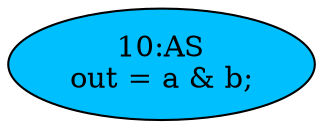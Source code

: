 strict digraph "" {
	node [label="\N"];
	"10:AS"	[ast="<pyverilog.vparser.ast.Assign object at 0x7fe588ef30d0>",
		def_var="['out']",
		fillcolor=deepskyblue,
		label="10:AS
out = a & b;",
		statements="[]",
		style=filled,
		typ=Assign,
		use_var="['a', 'b']"];
}
